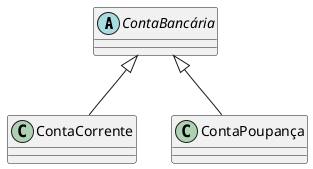@startuml

' left to right direction
skinparam classAttributeIconSize 0

abstract class ContaBancária {

}

class ContaCorrente {

}

class ContaPoupança {

}

ContaBancária <|-- ContaCorrente
ContaBancária <|-- ContaPoupança

@enduml